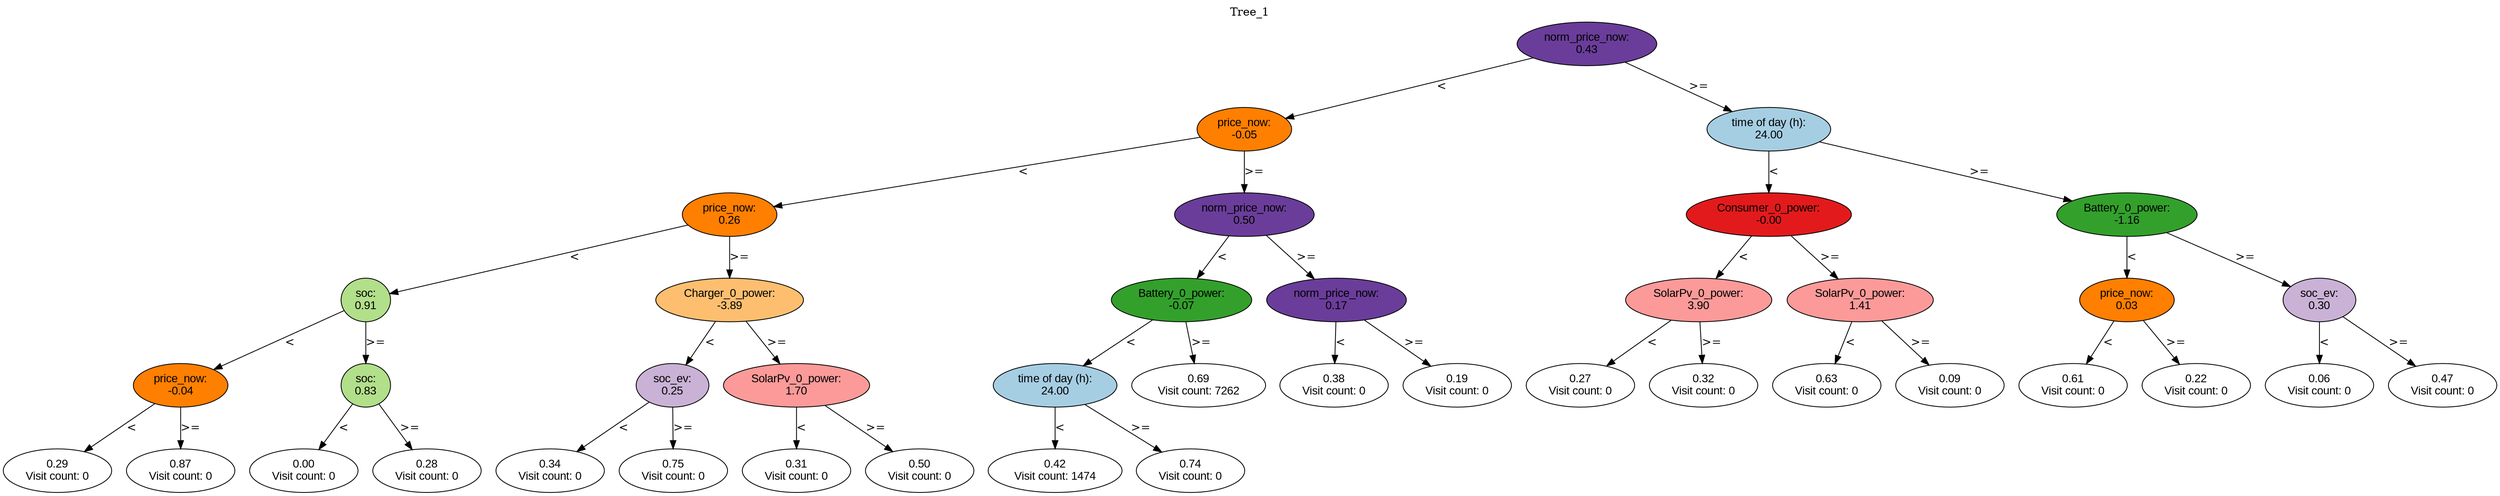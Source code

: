 digraph BST {
    node [fontname="Arial" style=filled colorscheme=paired12];
    0 [ label = "norm_price_now:
0.43" fillcolor=10];
    1 [ label = "price_now:
-0.05" fillcolor=8];
    2 [ label = "price_now:
0.26" fillcolor=8];
    3 [ label = "soc:
0.91" fillcolor=3];
    4 [ label = "price_now:
-0.04" fillcolor=8];
    5 [ label = "0.29
Visit count: 0" fillcolor=white];
    6 [ label = "0.87
Visit count: 0" fillcolor=white];
    7 [ label = "soc:
0.83" fillcolor=3];
    8 [ label = "0.00
Visit count: 0" fillcolor=white];
    9 [ label = "0.28
Visit count: 0" fillcolor=white];
    10 [ label = "Charger_0_power:
-3.89" fillcolor=7];
    11 [ label = "soc_ev:
0.25" fillcolor=9];
    12 [ label = "0.34
Visit count: 0" fillcolor=white];
    13 [ label = "0.75
Visit count: 0" fillcolor=white];
    14 [ label = "SolarPv_0_power:
1.70" fillcolor=5];
    15 [ label = "0.31
Visit count: 0" fillcolor=white];
    16 [ label = "0.50
Visit count: 0" fillcolor=white];
    17 [ label = "norm_price_now:
0.50" fillcolor=10];
    18 [ label = "Battery_0_power:
-0.07" fillcolor=4];
    19 [ label = "time of day (h):
24.00" fillcolor=1];
    20 [ label = "0.42
Visit count: 1474" fillcolor=white];
    21 [ label = "0.74
Visit count: 0" fillcolor=white];
    22 [ label = "0.69
Visit count: 7262" fillcolor=white];
    23 [ label = "norm_price_now:
0.17" fillcolor=10];
    24 [ label = "0.38
Visit count: 0" fillcolor=white];
    25 [ label = "0.19
Visit count: 0" fillcolor=white];
    26 [ label = "time of day (h):
24.00" fillcolor=1];
    27 [ label = "Consumer_0_power:
-0.00" fillcolor=6];
    28 [ label = "SolarPv_0_power:
3.90" fillcolor=5];
    29 [ label = "0.27
Visit count: 0" fillcolor=white];
    30 [ label = "0.32
Visit count: 0" fillcolor=white];
    31 [ label = "SolarPv_0_power:
1.41" fillcolor=5];
    32 [ label = "0.63
Visit count: 0" fillcolor=white];
    33 [ label = "0.09
Visit count: 0" fillcolor=white];
    34 [ label = "Battery_0_power:
-1.16" fillcolor=4];
    35 [ label = "price_now:
0.03" fillcolor=8];
    36 [ label = "0.61
Visit count: 0" fillcolor=white];
    37 [ label = "0.22
Visit count: 0" fillcolor=white];
    38 [ label = "soc_ev:
0.30" fillcolor=9];
    39 [ label = "0.06
Visit count: 0" fillcolor=white];
    40 [ label = "0.47
Visit count: 0" fillcolor=white];

    0  -> 1[ label = "<"];
    0  -> 26[ label = ">="];
    1  -> 2[ label = "<"];
    1  -> 17[ label = ">="];
    2  -> 3[ label = "<"];
    2  -> 10[ label = ">="];
    3  -> 4[ label = "<"];
    3  -> 7[ label = ">="];
    4  -> 5[ label = "<"];
    4  -> 6[ label = ">="];
    7  -> 8[ label = "<"];
    7  -> 9[ label = ">="];
    10  -> 11[ label = "<"];
    10  -> 14[ label = ">="];
    11  -> 12[ label = "<"];
    11  -> 13[ label = ">="];
    14  -> 15[ label = "<"];
    14  -> 16[ label = ">="];
    17  -> 18[ label = "<"];
    17  -> 23[ label = ">="];
    18  -> 19[ label = "<"];
    18  -> 22[ label = ">="];
    19  -> 20[ label = "<"];
    19  -> 21[ label = ">="];
    23  -> 24[ label = "<"];
    23  -> 25[ label = ">="];
    26  -> 27[ label = "<"];
    26  -> 34[ label = ">="];
    27  -> 28[ label = "<"];
    27  -> 31[ label = ">="];
    28  -> 29[ label = "<"];
    28  -> 30[ label = ">="];
    31  -> 32[ label = "<"];
    31  -> 33[ label = ">="];
    34  -> 35[ label = "<"];
    34  -> 38[ label = ">="];
    35  -> 36[ label = "<"];
    35  -> 37[ label = ">="];
    38  -> 39[ label = "<"];
    38  -> 40[ label = ">="];

    labelloc="t";
    label="Tree_1";
}